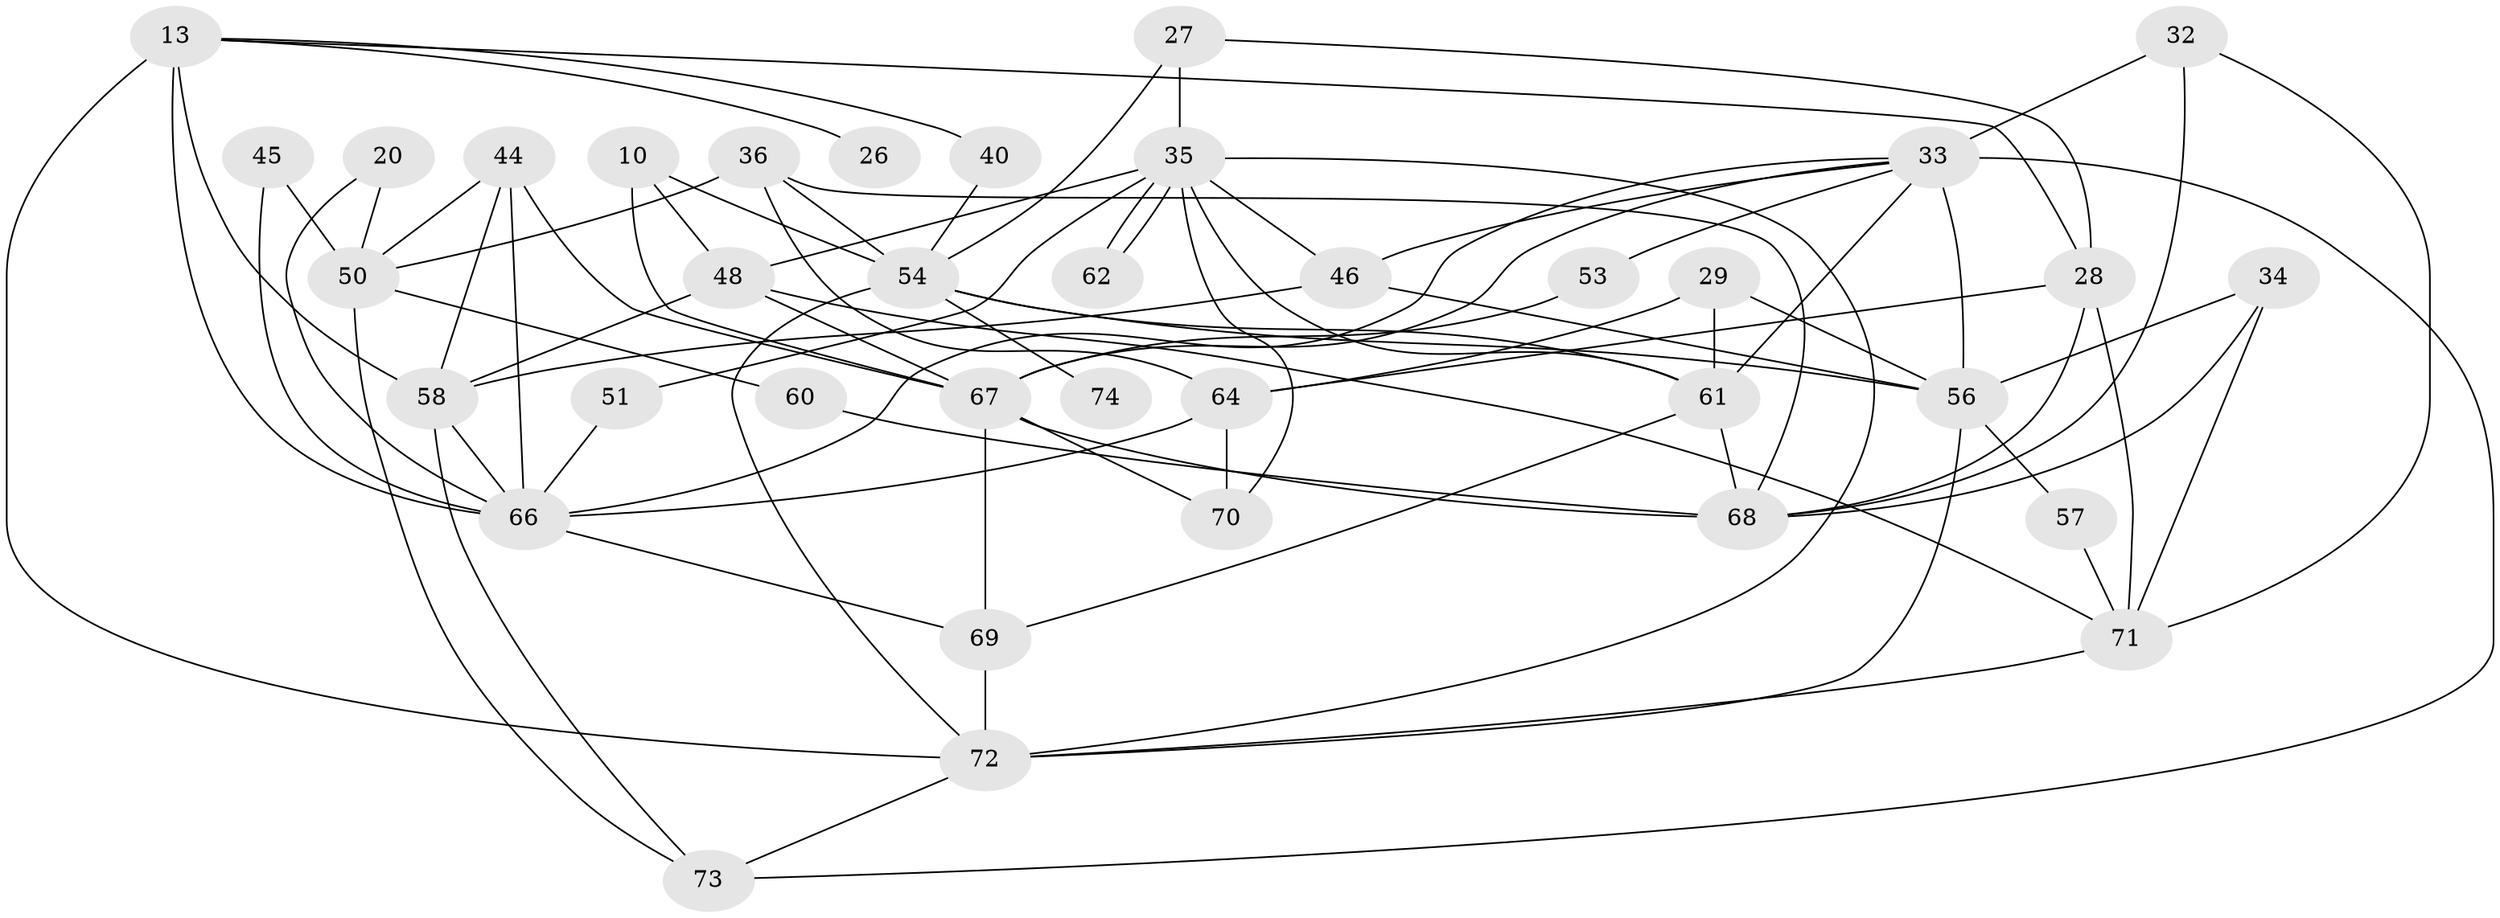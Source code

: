 // original degree distribution, {6: 0.06756756756756757, 4: 0.3108108108108108, 7: 0.04054054054054054, 2: 0.17567567567567569, 3: 0.17567567567567569, 5: 0.21621621621621623, 8: 0.013513513513513514}
// Generated by graph-tools (version 1.1) at 2025/51/03/09/25 04:51:33]
// undirected, 37 vertices, 82 edges
graph export_dot {
graph [start="1"]
  node [color=gray90,style=filled];
  10;
  13 [super="+5"];
  20;
  26;
  27;
  28 [super="+3"];
  29;
  32 [super="+21"];
  33 [super="+4+2"];
  34 [super="+12"];
  35 [super="+25"];
  36;
  40;
  44 [super="+39"];
  45;
  46 [super="+22"];
  48 [super="+37+15"];
  50 [super="+17"];
  51;
  53;
  54 [super="+52"];
  56 [super="+30+42+31"];
  57;
  58;
  60;
  61 [super="+14"];
  62;
  64 [super="+49"];
  66 [super="+65+24+7"];
  67 [super="+11+23+43"];
  68;
  69 [super="+19"];
  70;
  71 [super="+59+41"];
  72 [super="+9+18+63+55"];
  73 [super="+47"];
  74;
  10 -- 48 [weight=2];
  10 -- 54 [weight=2];
  10 -- 67;
  13 -- 40 [weight=2];
  13 -- 26 [weight=2];
  13 -- 58;
  13 -- 28;
  13 -- 66 [weight=3];
  13 -- 72 [weight=2];
  20 -- 50;
  20 -- 66;
  27 -- 35;
  27 -- 28;
  27 -- 54;
  28 -- 68 [weight=2];
  28 -- 64;
  28 -- 71;
  29 -- 61;
  29 -- 56;
  29 -- 64;
  32 -- 68;
  32 -- 71 [weight=2];
  32 -- 33 [weight=2];
  33 -- 61 [weight=2];
  33 -- 53 [weight=2];
  33 -- 46;
  33 -- 67;
  33 -- 56;
  33 -- 66;
  33 -- 73;
  34 -- 68;
  34 -- 71;
  34 -- 56;
  35 -- 46;
  35 -- 62 [weight=2];
  35 -- 62;
  35 -- 48;
  35 -- 51;
  35 -- 70;
  35 -- 61;
  35 -- 72;
  36 -- 68;
  36 -- 54;
  36 -- 50;
  36 -- 64;
  40 -- 54 [weight=2];
  44 -- 58;
  44 -- 50 [weight=2];
  44 -- 67;
  44 -- 66;
  45 -- 50;
  45 -- 66;
  46 -- 58 [weight=2];
  46 -- 56;
  48 -- 67 [weight=2];
  48 -- 58;
  48 -- 71;
  50 -- 60;
  50 -- 73;
  51 -- 66;
  53 -- 67 [weight=3];
  54 -- 74 [weight=2];
  54 -- 61;
  54 -- 72;
  54 -- 56 [weight=2];
  56 -- 57;
  56 -- 72 [weight=2];
  57 -- 71;
  58 -- 73;
  58 -- 66;
  60 -- 68;
  61 -- 69;
  61 -- 68;
  64 -- 70 [weight=2];
  64 -- 66;
  66 -- 69 [weight=3];
  67 -- 70;
  67 -- 69 [weight=2];
  67 -- 68;
  69 -- 72 [weight=2];
  71 -- 72 [weight=2];
  72 -- 73;
}
